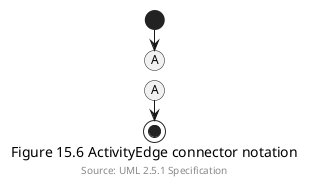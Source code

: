 @startuml
start
->
(A)
detach
(A)
->
stop
caption Figure 15.6 ActivityEdge connector notation
footer Source: UML 2.5.1 Specification
@enduml

